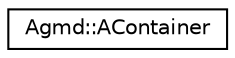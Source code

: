 digraph "Graphical Class Hierarchy"
{
  edge [fontname="Helvetica",fontsize="10",labelfontname="Helvetica",labelfontsize="10"];
  node [fontname="Helvetica",fontsize="10",shape=record];
  rankdir="LR";
  Node1 [label="Agmd::AContainer",height=0.2,width=0.4,color="black", fillcolor="white", style="filled",URL="$class_agmd_1_1_a_container.html"];
}
